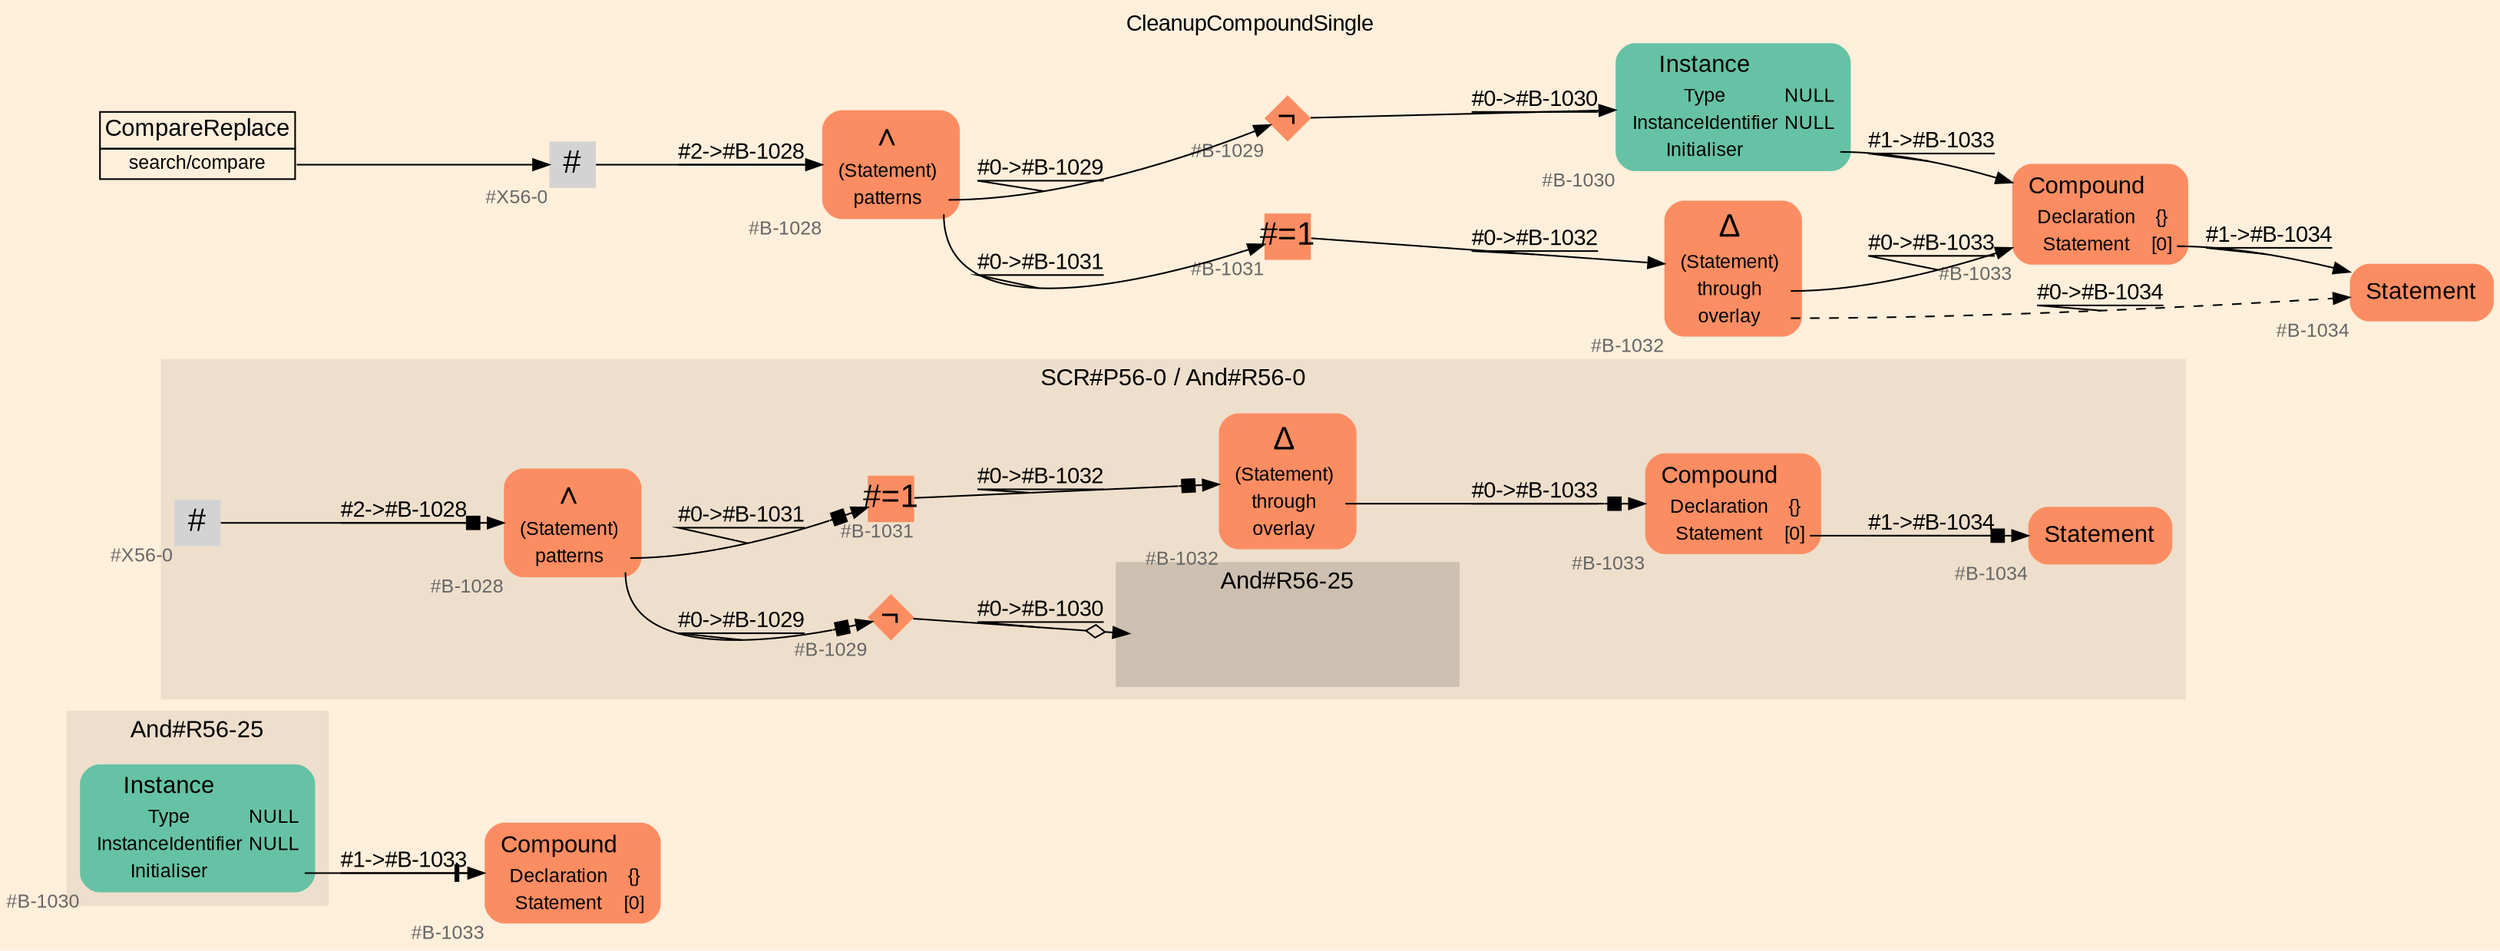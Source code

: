digraph "CleanupCompoundSingle" {
label = "CleanupCompoundSingle"
labelloc = t
graph [
    rankdir = "LR"
    ranksep = 0.3
    bgcolor = antiquewhite1
    color = black
    fontcolor = black
    fontname = "Arial"
];
node [
    fontname = "Arial"
];
edge [
    fontname = "Arial"
];

// -------------------- figure And#R56-25 --------------------
// -------- region And#R56-25 ----------
subgraph "clusterAnd#R56-25" {
    label = "And#R56-25"
    style = "filled"
    color = antiquewhite2
    fontsize = "15"
    // -------- block And#R56-25/#B-1030 ----------
    "And#R56-25/#B-1030" [
        fillcolor = "/set28/1"
        xlabel = "#B-1030"
        fontsize = "12"
        fontcolor = grey40
        shape = "plaintext"
        label = <<TABLE BORDER="0" CELLBORDER="0" CELLSPACING="0">
         <TR><TD><FONT COLOR="black" POINT-SIZE="15">Instance</FONT></TD></TR>
         <TR><TD><FONT COLOR="black" POINT-SIZE="12">Type</FONT></TD><TD PORT="port0"><FONT COLOR="black" POINT-SIZE="12">NULL</FONT></TD></TR>
         <TR><TD><FONT COLOR="black" POINT-SIZE="12">InstanceIdentifier</FONT></TD><TD PORT="port1"><FONT COLOR="black" POINT-SIZE="12">NULL</FONT></TD></TR>
         <TR><TD><FONT COLOR="black" POINT-SIZE="12">Initialiser</FONT></TD><TD PORT="port2"></TD></TR>
        </TABLE>>
        style = "rounded,filled"
    ];
    
}

// -------- block And#R56-25/#B-1033 ----------
"And#R56-25/#B-1033" [
    fillcolor = "/set28/2"
    xlabel = "#B-1033"
    fontsize = "12"
    fontcolor = grey40
    shape = "plaintext"
    label = <<TABLE BORDER="0" CELLBORDER="0" CELLSPACING="0">
     <TR><TD><FONT COLOR="black" POINT-SIZE="15">Compound</FONT></TD></TR>
     <TR><TD><FONT COLOR="black" POINT-SIZE="12">Declaration</FONT></TD><TD PORT="port0"><FONT COLOR="black" POINT-SIZE="12">{}</FONT></TD></TR>
     <TR><TD><FONT COLOR="black" POINT-SIZE="12">Statement</FONT></TD><TD PORT="port1"><FONT COLOR="black" POINT-SIZE="12">[0]</FONT></TD></TR>
    </TABLE>>
    style = "rounded,filled"
];

"And#R56-25/#B-1030":port2 -> "And#R56-25/#B-1033" [
    arrowhead="normalnonetee"
    label = "#1-&gt;#B-1033"
    decorate = true
    color = black
    fontcolor = black
];


// -------------------- figure And#R56-0 --------------------
// -------- region And#R56-0 ----------
subgraph "clusterAnd#R56-0" {
    label = "SCR#P56-0 / And#R56-0"
    style = "filled"
    color = antiquewhite2
    fontsize = "15"
    // -------- block And#R56-0/#B-1028 ----------
    "And#R56-0/#B-1028" [
        fillcolor = "/set28/2"
        xlabel = "#B-1028"
        fontsize = "12"
        fontcolor = grey40
        shape = "plaintext"
        label = <<TABLE BORDER="0" CELLBORDER="0" CELLSPACING="0">
         <TR><TD><FONT COLOR="black" POINT-SIZE="20">∧</FONT></TD></TR>
         <TR><TD><FONT COLOR="black" POINT-SIZE="12">(Statement)</FONT></TD><TD PORT="port0"></TD></TR>
         <TR><TD><FONT COLOR="black" POINT-SIZE="12">patterns</FONT></TD><TD PORT="port1"></TD></TR>
        </TABLE>>
        style = "rounded,filled"
    ];
    
    // -------- block And#R56-0/#B-1029 ----------
    "And#R56-0/#B-1029" [
        fillcolor = "/set28/2"
        xlabel = "#B-1029"
        fontsize = "12"
        fontcolor = grey40
        shape = "diamond"
        label = <<FONT COLOR="black" POINT-SIZE="20">¬</FONT>>
        style = "filled"
        penwidth = 0.0
        fixedsize = true
        width = 0.4
        height = 0.4
    ];
    
    // -------- block And#R56-0/#B-1031 ----------
    "And#R56-0/#B-1031" [
        fillcolor = "/set28/2"
        xlabel = "#B-1031"
        fontsize = "12"
        fontcolor = grey40
        shape = "square"
        label = <<FONT COLOR="black" POINT-SIZE="20">#=1</FONT>>
        style = "filled"
        penwidth = 0.0
        fixedsize = true
        width = 0.4
        height = 0.4
    ];
    
    // -------- block And#R56-0/#B-1032 ----------
    "And#R56-0/#B-1032" [
        fillcolor = "/set28/2"
        xlabel = "#B-1032"
        fontsize = "12"
        fontcolor = grey40
        shape = "plaintext"
        label = <<TABLE BORDER="0" CELLBORDER="0" CELLSPACING="0">
         <TR><TD><FONT COLOR="black" POINT-SIZE="20">Δ</FONT></TD></TR>
         <TR><TD><FONT COLOR="black" POINT-SIZE="12">(Statement)</FONT></TD><TD PORT="port0"></TD></TR>
         <TR><TD><FONT COLOR="black" POINT-SIZE="12">through</FONT></TD><TD PORT="port1"></TD></TR>
         <TR><TD><FONT COLOR="black" POINT-SIZE="12">overlay</FONT></TD><TD PORT="port2"></TD></TR>
        </TABLE>>
        style = "rounded,filled"
    ];
    
    // -------- block And#R56-0/#B-1033 ----------
    "And#R56-0/#B-1033" [
        fillcolor = "/set28/2"
        xlabel = "#B-1033"
        fontsize = "12"
        fontcolor = grey40
        shape = "plaintext"
        label = <<TABLE BORDER="0" CELLBORDER="0" CELLSPACING="0">
         <TR><TD><FONT COLOR="black" POINT-SIZE="15">Compound</FONT></TD></TR>
         <TR><TD><FONT COLOR="black" POINT-SIZE="12">Declaration</FONT></TD><TD PORT="port0"><FONT COLOR="black" POINT-SIZE="12">{}</FONT></TD></TR>
         <TR><TD><FONT COLOR="black" POINT-SIZE="12">Statement</FONT></TD><TD PORT="port1"><FONT COLOR="black" POINT-SIZE="12">[0]</FONT></TD></TR>
        </TABLE>>
        style = "rounded,filled"
    ];
    
    // -------- block And#R56-0/#B-1034 ----------
    "And#R56-0/#B-1034" [
        fillcolor = "/set28/2"
        xlabel = "#B-1034"
        fontsize = "12"
        fontcolor = grey40
        shape = "plaintext"
        label = <<TABLE BORDER="0" CELLBORDER="0" CELLSPACING="0">
         <TR><TD><FONT COLOR="black" POINT-SIZE="15">Statement</FONT></TD></TR>
        </TABLE>>
        style = "rounded,filled"
    ];
    
    // -------- block And#R56-0/#X56-0 ----------
    "And#R56-0/#X56-0" [
        xlabel = "#X56-0"
        fontsize = "12"
        fontcolor = grey40
        shape = "square"
        label = <<FONT COLOR="black" POINT-SIZE="20">#</FONT>>
        style = "filled"
        penwidth = 0.0
        fixedsize = true
        width = 0.4
        height = 0.4
    ];
    
    // -------- region And#R56-0/And#R56-25 ----------
    subgraph "clusterAnd#R56-0/And#R56-25" {
        label = "And#R56-25"
        style = "filled"
        color = antiquewhite3
        fontsize = "15"
        // -------- block And#R56-0/And#R56-25/#B-1030 ----------
        "And#R56-0/And#R56-25/#B-1030" [
            fillcolor = "/set28/1"
            xlabel = "#B-1030"
            fontsize = "12"
            fontcolor = grey40
            shape = "none"
            style = "invisible"
        ];
        
    }
    
}

"And#R56-0/#B-1028":port1 -> "And#R56-0/#B-1031" [
    arrowhead="normalnonebox"
    label = "#0-&gt;#B-1031"
    decorate = true
    color = black
    fontcolor = black
];

"And#R56-0/#B-1028":port1 -> "And#R56-0/#B-1029" [
    arrowhead="normalnonebox"
    label = "#0-&gt;#B-1029"
    decorate = true
    color = black
    fontcolor = black
];

"And#R56-0/#B-1029" -> "And#R56-0/And#R56-25/#B-1030" [
    arrowhead="normalnoneodiamond"
    label = "#0-&gt;#B-1030"
    decorate = true
    color = black
    fontcolor = black
];

"And#R56-0/#B-1031" -> "And#R56-0/#B-1032" [
    arrowhead="normalnonebox"
    label = "#0-&gt;#B-1032"
    decorate = true
    color = black
    fontcolor = black
];

"And#R56-0/#B-1032":port1 -> "And#R56-0/#B-1033" [
    arrowhead="normalnonebox"
    label = "#0-&gt;#B-1033"
    decorate = true
    color = black
    fontcolor = black
];

"And#R56-0/#B-1033":port1 -> "And#R56-0/#B-1034" [
    arrowhead="normalnonebox"
    label = "#1-&gt;#B-1034"
    decorate = true
    color = black
    fontcolor = black
];

"And#R56-0/#X56-0" -> "And#R56-0/#B-1028" [
    arrowhead="normalnonebox"
    label = "#2-&gt;#B-1028"
    decorate = true
    color = black
    fontcolor = black
];


// -------------------- transformation figure --------------------
// -------- block CR#X56-1 ----------
"CR#X56-1" [
    fillcolor = antiquewhite1
    fontsize = "12"
    fontcolor = grey40
    shape = "plaintext"
    label = <<TABLE BORDER="0" CELLBORDER="1" CELLSPACING="0">
     <TR><TD><FONT COLOR="black" POINT-SIZE="15">CompareReplace</FONT></TD></TR>
     <TR><TD PORT="port0"><FONT COLOR="black" POINT-SIZE="12">search/compare</FONT></TD></TR>
    </TABLE>>
    style = "filled"
    color = black
];

// -------- block #X56-0 ----------
"#X56-0" [
    xlabel = "#X56-0"
    fontsize = "12"
    fontcolor = grey40
    shape = "square"
    label = <<FONT COLOR="black" POINT-SIZE="20">#</FONT>>
    style = "filled"
    penwidth = 0.0
    fixedsize = true
    width = 0.4
    height = 0.4
];

// -------- block #B-1028 ----------
"#B-1028" [
    fillcolor = "/set28/2"
    xlabel = "#B-1028"
    fontsize = "12"
    fontcolor = grey40
    shape = "plaintext"
    label = <<TABLE BORDER="0" CELLBORDER="0" CELLSPACING="0">
     <TR><TD><FONT COLOR="black" POINT-SIZE="20">∧</FONT></TD></TR>
     <TR><TD><FONT COLOR="black" POINT-SIZE="12">(Statement)</FONT></TD><TD PORT="port0"></TD></TR>
     <TR><TD><FONT COLOR="black" POINT-SIZE="12">patterns</FONT></TD><TD PORT="port1"></TD></TR>
    </TABLE>>
    style = "rounded,filled"
];

// -------- block #B-1031 ----------
"#B-1031" [
    fillcolor = "/set28/2"
    xlabel = "#B-1031"
    fontsize = "12"
    fontcolor = grey40
    shape = "square"
    label = <<FONT COLOR="black" POINT-SIZE="20">#=1</FONT>>
    style = "filled"
    penwidth = 0.0
    fixedsize = true
    width = 0.4
    height = 0.4
];

// -------- block #B-1032 ----------
"#B-1032" [
    fillcolor = "/set28/2"
    xlabel = "#B-1032"
    fontsize = "12"
    fontcolor = grey40
    shape = "plaintext"
    label = <<TABLE BORDER="0" CELLBORDER="0" CELLSPACING="0">
     <TR><TD><FONT COLOR="black" POINT-SIZE="20">Δ</FONT></TD></TR>
     <TR><TD><FONT COLOR="black" POINT-SIZE="12">(Statement)</FONT></TD><TD PORT="port0"></TD></TR>
     <TR><TD><FONT COLOR="black" POINT-SIZE="12">through</FONT></TD><TD PORT="port1"></TD></TR>
     <TR><TD><FONT COLOR="black" POINT-SIZE="12">overlay</FONT></TD><TD PORT="port2"></TD></TR>
    </TABLE>>
    style = "rounded,filled"
];

// -------- block #B-1033 ----------
"#B-1033" [
    fillcolor = "/set28/2"
    xlabel = "#B-1033"
    fontsize = "12"
    fontcolor = grey40
    shape = "plaintext"
    label = <<TABLE BORDER="0" CELLBORDER="0" CELLSPACING="0">
     <TR><TD><FONT COLOR="black" POINT-SIZE="15">Compound</FONT></TD></TR>
     <TR><TD><FONT COLOR="black" POINT-SIZE="12">Declaration</FONT></TD><TD PORT="port0"><FONT COLOR="black" POINT-SIZE="12">{}</FONT></TD></TR>
     <TR><TD><FONT COLOR="black" POINT-SIZE="12">Statement</FONT></TD><TD PORT="port1"><FONT COLOR="black" POINT-SIZE="12">[0]</FONT></TD></TR>
    </TABLE>>
    style = "rounded,filled"
];

// -------- block #B-1034 ----------
"#B-1034" [
    fillcolor = "/set28/2"
    xlabel = "#B-1034"
    fontsize = "12"
    fontcolor = grey40
    shape = "plaintext"
    label = <<TABLE BORDER="0" CELLBORDER="0" CELLSPACING="0">
     <TR><TD><FONT COLOR="black" POINT-SIZE="15">Statement</FONT></TD></TR>
    </TABLE>>
    style = "rounded,filled"
];

// -------- block #B-1029 ----------
"#B-1029" [
    fillcolor = "/set28/2"
    xlabel = "#B-1029"
    fontsize = "12"
    fontcolor = grey40
    shape = "diamond"
    label = <<FONT COLOR="black" POINT-SIZE="20">¬</FONT>>
    style = "filled"
    penwidth = 0.0
    fixedsize = true
    width = 0.4
    height = 0.4
];

// -------- block #B-1030 ----------
"#B-1030" [
    fillcolor = "/set28/1"
    xlabel = "#B-1030"
    fontsize = "12"
    fontcolor = grey40
    shape = "plaintext"
    label = <<TABLE BORDER="0" CELLBORDER="0" CELLSPACING="0">
     <TR><TD><FONT COLOR="black" POINT-SIZE="15">Instance</FONT></TD></TR>
     <TR><TD><FONT COLOR="black" POINT-SIZE="12">Type</FONT></TD><TD PORT="port0"><FONT COLOR="black" POINT-SIZE="12">NULL</FONT></TD></TR>
     <TR><TD><FONT COLOR="black" POINT-SIZE="12">InstanceIdentifier</FONT></TD><TD PORT="port1"><FONT COLOR="black" POINT-SIZE="12">NULL</FONT></TD></TR>
     <TR><TD><FONT COLOR="black" POINT-SIZE="12">Initialiser</FONT></TD><TD PORT="port2"></TD></TR>
    </TABLE>>
    style = "rounded,filled"
];

"CR#X56-1":port0 -> "#X56-0" [
    label = ""
    decorate = true
    color = black
    fontcolor = black
];

"#X56-0" -> "#B-1028" [
    label = "#2-&gt;#B-1028"
    decorate = true
    color = black
    fontcolor = black
];

"#B-1028":port1 -> "#B-1031" [
    label = "#0-&gt;#B-1031"
    decorate = true
    color = black
    fontcolor = black
];

"#B-1028":port1 -> "#B-1029" [
    label = "#0-&gt;#B-1029"
    decorate = true
    color = black
    fontcolor = black
];

"#B-1031" -> "#B-1032" [
    label = "#0-&gt;#B-1032"
    decorate = true
    color = black
    fontcolor = black
];

"#B-1032":port1 -> "#B-1033" [
    label = "#0-&gt;#B-1033"
    decorate = true
    color = black
    fontcolor = black
];

"#B-1032":port2 -> "#B-1034" [
    style="dashed"
    label = "#0-&gt;#B-1034"
    decorate = true
    color = black
    fontcolor = black
];

"#B-1033":port1 -> "#B-1034" [
    label = "#1-&gt;#B-1034"
    decorate = true
    color = black
    fontcolor = black
];

"#B-1029" -> "#B-1030" [
    label = "#0-&gt;#B-1030"
    decorate = true
    color = black
    fontcolor = black
];

"#B-1030":port2 -> "#B-1033" [
    label = "#1-&gt;#B-1033"
    decorate = true
    color = black
    fontcolor = black
];


}
